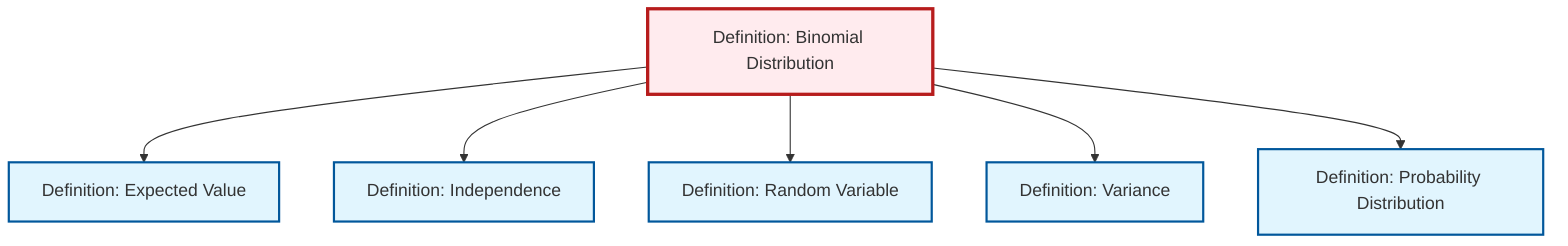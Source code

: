 graph TD
    classDef definition fill:#e1f5fe,stroke:#01579b,stroke-width:2px
    classDef theorem fill:#f3e5f5,stroke:#4a148c,stroke-width:2px
    classDef axiom fill:#fff3e0,stroke:#e65100,stroke-width:2px
    classDef example fill:#e8f5e9,stroke:#1b5e20,stroke-width:2px
    classDef current fill:#ffebee,stroke:#b71c1c,stroke-width:3px
    def-binomial-distribution["Definition: Binomial Distribution"]:::definition
    def-independence["Definition: Independence"]:::definition
    def-expectation["Definition: Expected Value"]:::definition
    def-probability-distribution["Definition: Probability Distribution"]:::definition
    def-variance["Definition: Variance"]:::definition
    def-random-variable["Definition: Random Variable"]:::definition
    def-binomial-distribution --> def-expectation
    def-binomial-distribution --> def-independence
    def-binomial-distribution --> def-random-variable
    def-binomial-distribution --> def-variance
    def-binomial-distribution --> def-probability-distribution
    class def-binomial-distribution current